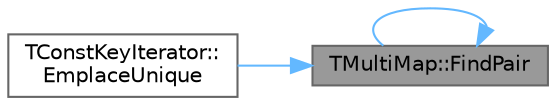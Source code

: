 digraph "TMultiMap::FindPair"
{
 // INTERACTIVE_SVG=YES
 // LATEX_PDF_SIZE
  bgcolor="transparent";
  edge [fontname=Helvetica,fontsize=10,labelfontname=Helvetica,labelfontsize=10];
  node [fontname=Helvetica,fontsize=10,shape=box,height=0.2,width=0.4];
  rankdir="RL";
  Node1 [id="Node000001",label="TMultiMap::FindPair",height=0.2,width=0.4,color="gray40", fillcolor="grey60", style="filled", fontcolor="black",tooltip="Find an association between a specified key and value."];
  Node1 -> Node2 [id="edge1_Node000001_Node000002",dir="back",color="steelblue1",style="solid",tooltip=" "];
  Node2 [id="Node000002",label="TConstKeyIterator::\lEmplaceUnique",height=0.2,width=0.4,color="grey40", fillcolor="white", style="filled",URL="$d2/df5/classTMultiMap.html#ad97f0a5227018a43848de9a67f4796da",tooltip=" "];
  Node1 -> Node1 [id="edge2_Node000001_Node000001",dir="back",color="steelblue1",style="solid",tooltip=" "];
}
